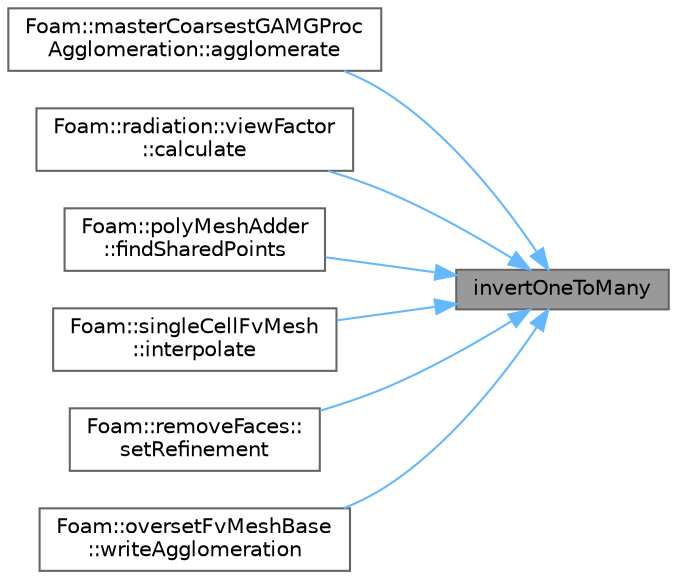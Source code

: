 digraph "invertOneToMany"
{
 // LATEX_PDF_SIZE
  bgcolor="transparent";
  edge [fontname=Helvetica,fontsize=10,labelfontname=Helvetica,labelfontsize=10];
  node [fontname=Helvetica,fontsize=10,shape=box,height=0.2,width=0.4];
  rankdir="RL";
  Node1 [id="Node000001",label="invertOneToMany",height=0.2,width=0.4,color="gray40", fillcolor="grey60", style="filled", fontcolor="black",tooltip=" "];
  Node1 -> Node2 [id="edge1_Node000001_Node000002",dir="back",color="steelblue1",style="solid",tooltip=" "];
  Node2 [id="Node000002",label="Foam::masterCoarsestGAMGProc\lAgglomeration::agglomerate",height=0.2,width=0.4,color="grey40", fillcolor="white", style="filled",URL="$classFoam_1_1masterCoarsestGAMGProcAgglomeration.html#aafdd9615cff0be3c3c601afb8526aee5",tooltip=" "];
  Node1 -> Node3 [id="edge2_Node000001_Node000003",dir="back",color="steelblue1",style="solid",tooltip=" "];
  Node3 [id="Node000003",label="Foam::radiation::viewFactor\l::calculate",height=0.2,width=0.4,color="grey40", fillcolor="white", style="filled",URL="$classFoam_1_1radiation_1_1viewFactor.html#afe1d8348c24e6589bc7c0b3f689316a7",tooltip=" "];
  Node1 -> Node4 [id="edge3_Node000001_Node000004",dir="back",color="steelblue1",style="solid",tooltip=" "];
  Node4 [id="Node000004",label="Foam::polyMeshAdder\l::findSharedPoints",height=0.2,width=0.4,color="grey40", fillcolor="white", style="filled",URL="$classFoam_1_1polyMeshAdder.html#a635b09647032a29d1e0aad6091b96f47",tooltip=" "];
  Node1 -> Node5 [id="edge4_Node000001_Node000005",dir="back",color="steelblue1",style="solid",tooltip=" "];
  Node5 [id="Node000005",label="Foam::singleCellFvMesh\l::interpolate",height=0.2,width=0.4,color="grey40", fillcolor="white", style="filled",URL="$classFoam_1_1singleCellFvMesh.html#af97d05ec6e72fd577f9913c9bd086797",tooltip=" "];
  Node1 -> Node6 [id="edge5_Node000001_Node000006",dir="back",color="steelblue1",style="solid",tooltip=" "];
  Node6 [id="Node000006",label="Foam::removeFaces::\lsetRefinement",height=0.2,width=0.4,color="grey40", fillcolor="white", style="filled",URL="$classFoam_1_1removeFaces.html#aa64a3bc5eb9317256be6646095e690d9",tooltip=" "];
  Node1 -> Node7 [id="edge6_Node000001_Node000007",dir="back",color="steelblue1",style="solid",tooltip=" "];
  Node7 [id="Node000007",label="Foam::oversetFvMeshBase\l::writeAgglomeration",height=0.2,width=0.4,color="grey40", fillcolor="white", style="filled",URL="$classFoam_1_1oversetFvMeshBase.html#a16120e619340e23f6fcbc35a54503d8e",tooltip=" "];
}
